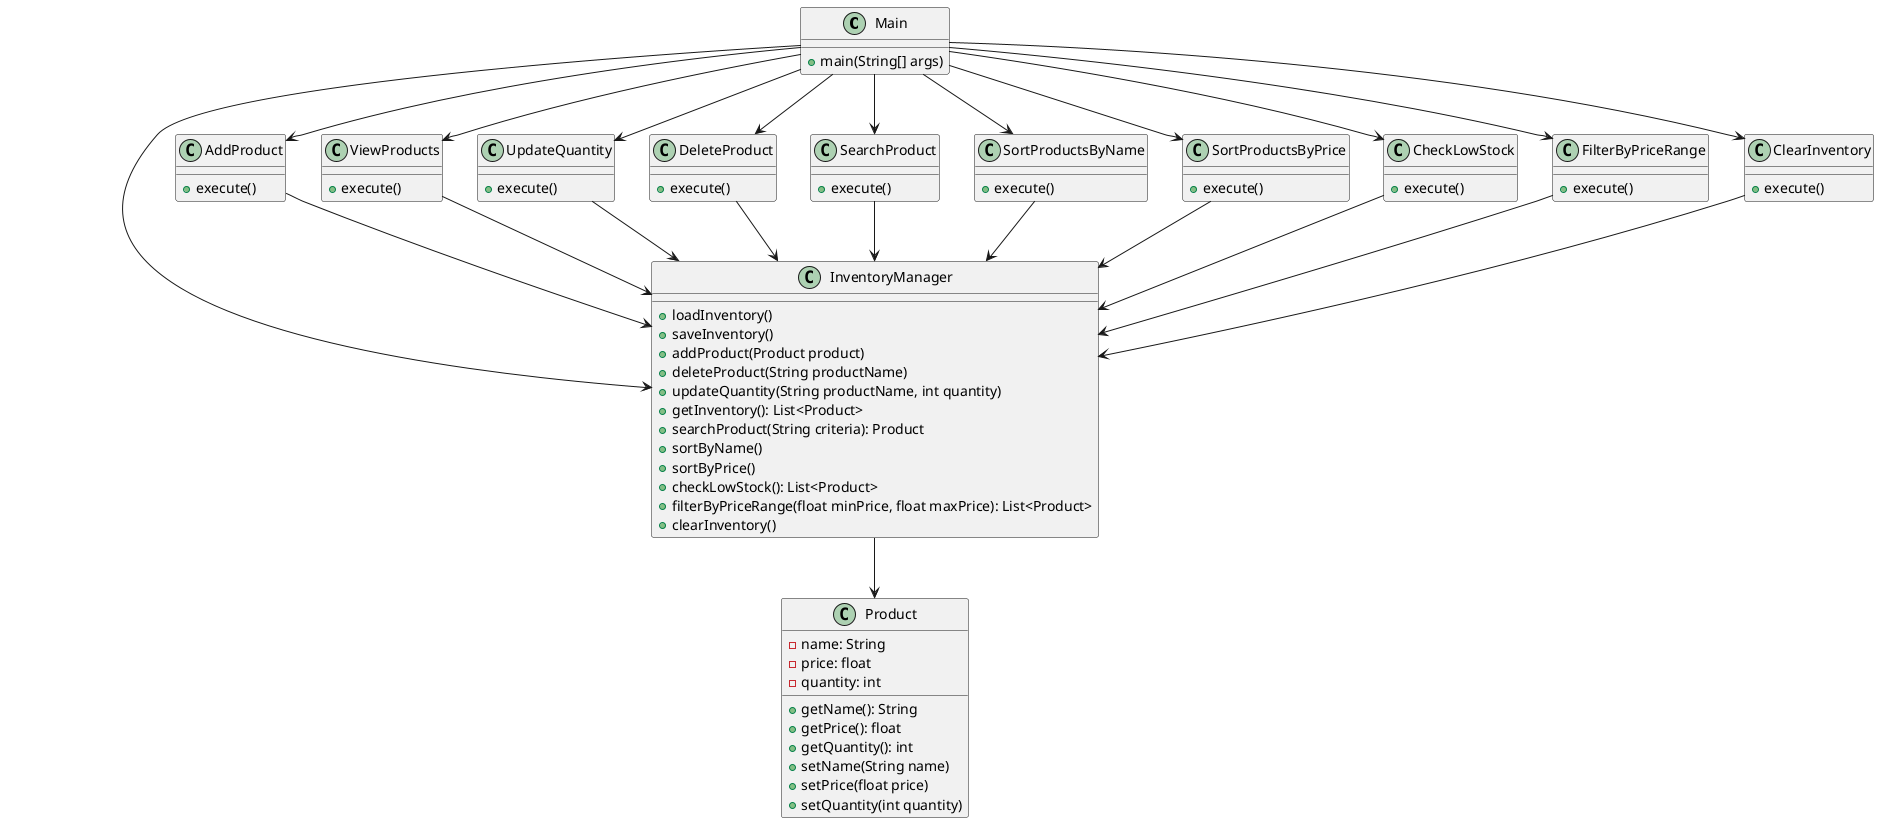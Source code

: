 @startuml

class Main {
  + main(String[] args)
}

class InventoryManager {
  + loadInventory()
  + saveInventory()
  + addProduct(Product product)
  + deleteProduct(String productName)
  + updateQuantity(String productName, int quantity)
  + getInventory(): List<Product>
  + searchProduct(String criteria): Product
  + sortByName()
  + sortByPrice()
  + checkLowStock(): List<Product>
  + filterByPriceRange(float minPrice, float maxPrice): List<Product>
  + clearInventory()
}

class Product {
  - name: String
  - price: float
  - quantity: int
  + getName(): String
  + getPrice(): float
  + getQuantity(): int
  + setName(String name)
  + setPrice(float price)
  + setQuantity(int quantity)
}

class AddProduct {
  + execute()
}

class ViewProducts {
  + execute()
}

class UpdateQuantity {
  + execute()
}

class DeleteProduct {
  + execute()
}

class SearchProduct {
  + execute()
}

class SortProductsByName {
  + execute()
}

class SortProductsByPrice {
  + execute()
}

class CheckLowStock {
  + execute()
}

class FilterByPriceRange {
  + execute()
}

class ClearInventory {
  + execute()
}

Main --> InventoryManager
InventoryManager --> Product
Main --> AddProduct
Main --> ViewProducts
Main --> UpdateQuantity
Main --> DeleteProduct
Main --> SearchProduct
Main --> SortProductsByName
Main --> SortProductsByPrice
Main --> CheckLowStock
Main --> FilterByPriceRange
Main --> ClearInventory
AddProduct --> InventoryManager
ViewProducts --> InventoryManager
UpdateQuantity --> InventoryManager
DeleteProduct --> InventoryManager
SearchProduct --> InventoryManager
SortProductsByName --> InventoryManager
SortProductsByPrice --> InventoryManager
CheckLowStock --> InventoryManager
FilterByPriceRange --> InventoryManager
ClearInventory --> InventoryManager

@enduml